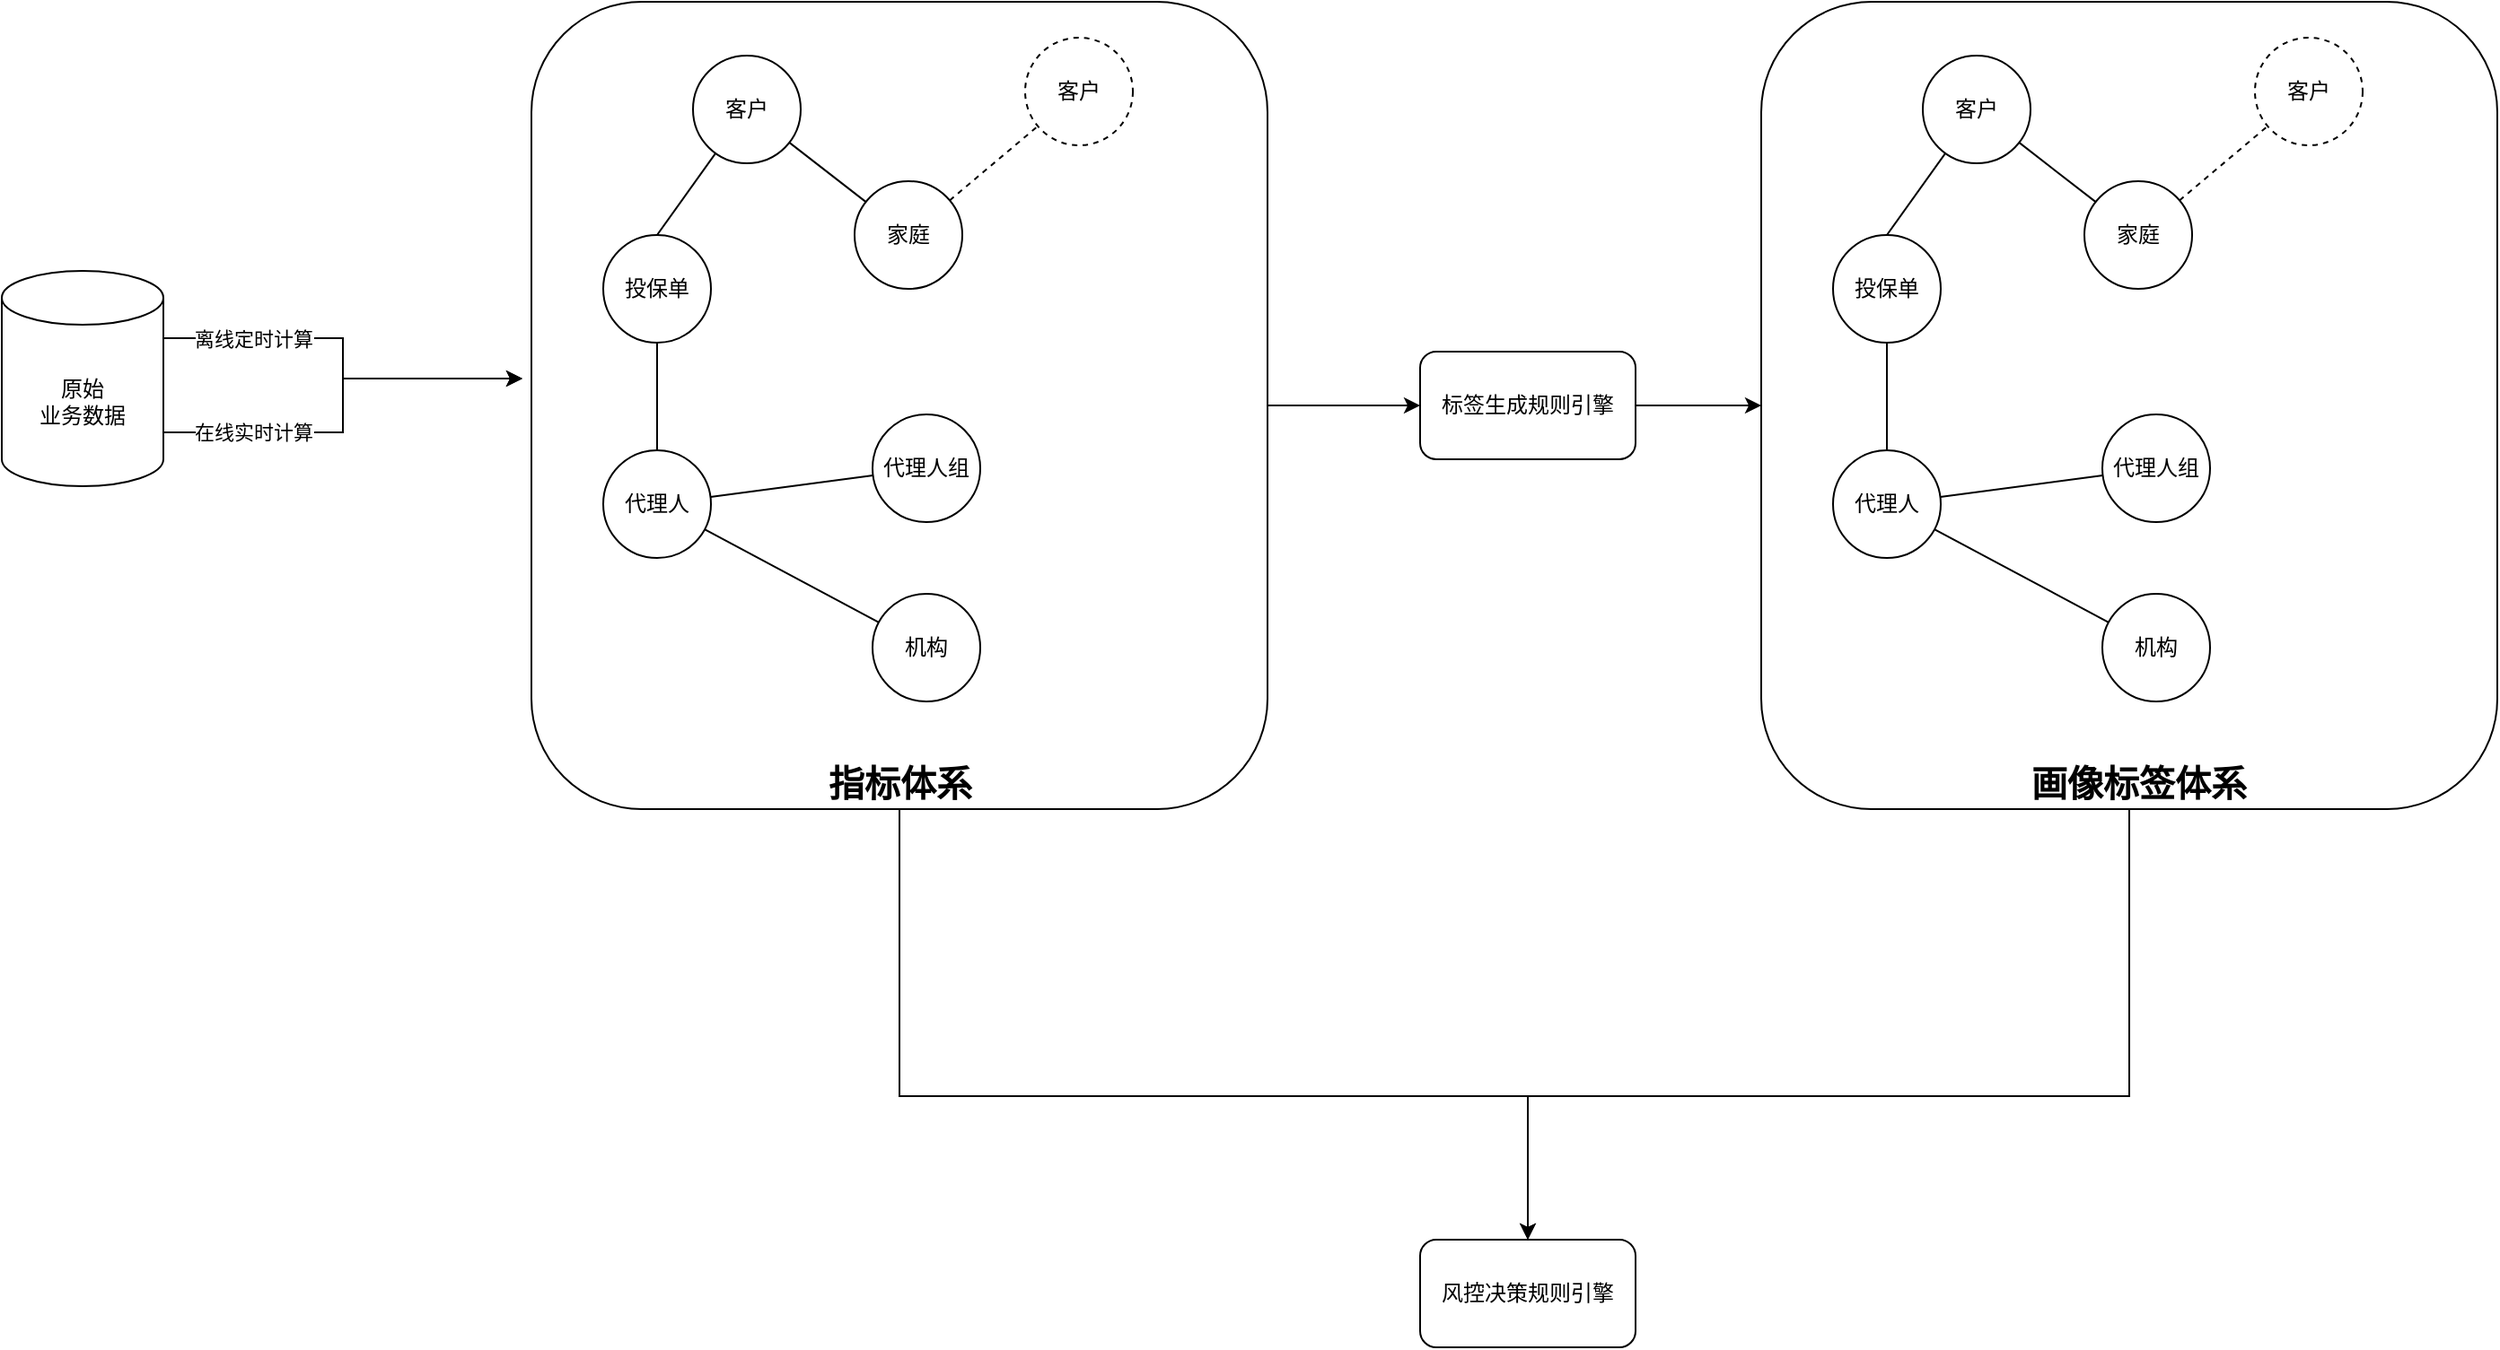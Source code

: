 <mxfile version="23.0.2" type="github">
  <diagram name="Page-1" id="p5EWYLDp4G2Gur9emjvL">
    <mxGraphModel dx="3443" dy="1433" grid="1" gridSize="10" guides="1" tooltips="1" connect="1" arrows="1" fold="1" page="1" pageScale="1" pageWidth="850" pageHeight="1100" math="0" shadow="0">
      <root>
        <mxCell id="0" />
        <mxCell id="1" parent="0" />
        <mxCell id="O8SbvKC6dIHrcanPdvxR-3" style="edgeStyle=orthogonalEdgeStyle;rounded=0;orthogonalLoop=1;jettySize=auto;html=1;exitX=1;exitY=0;exitDx=0;exitDy=37.5;exitPerimeter=0;" edge="1" parent="1" source="O8SbvKC6dIHrcanPdvxR-1">
          <mxGeometry relative="1" as="geometry">
            <mxPoint x="10" y="330" as="targetPoint" />
            <Array as="points">
              <mxPoint x="-90" y="308" />
              <mxPoint x="-90" y="330" />
            </Array>
          </mxGeometry>
        </mxCell>
        <mxCell id="O8SbvKC6dIHrcanPdvxR-4" value="离线定时计算" style="edgeLabel;html=1;align=center;verticalAlign=middle;resizable=0;points=[];" vertex="1" connectable="0" parent="O8SbvKC6dIHrcanPdvxR-3">
          <mxGeometry x="-0.24" y="-2" relative="1" as="geometry">
            <mxPoint x="-35" y="-2" as="offset" />
          </mxGeometry>
        </mxCell>
        <mxCell id="O8SbvKC6dIHrcanPdvxR-5" style="edgeStyle=orthogonalEdgeStyle;rounded=0;orthogonalLoop=1;jettySize=auto;html=1;entryX=0;entryY=0.5;entryDx=0;entryDy=0;" edge="1" parent="1" source="O8SbvKC6dIHrcanPdvxR-1">
          <mxGeometry relative="1" as="geometry">
            <mxPoint x="10" y="330" as="targetPoint" />
            <Array as="points">
              <mxPoint x="-90" y="360" />
              <mxPoint x="-90" y="330" />
            </Array>
          </mxGeometry>
        </mxCell>
        <mxCell id="O8SbvKC6dIHrcanPdvxR-6" value="在线实时计算" style="edgeLabel;html=1;align=center;verticalAlign=middle;resizable=0;points=[];" vertex="1" connectable="0" parent="O8SbvKC6dIHrcanPdvxR-5">
          <mxGeometry x="-0.678" y="1" relative="1" as="geometry">
            <mxPoint x="13" y="1" as="offset" />
          </mxGeometry>
        </mxCell>
        <mxCell id="O8SbvKC6dIHrcanPdvxR-1" value="原始&lt;br&gt;业务数据" style="shape=cylinder3;whiteSpace=wrap;html=1;boundedLbl=1;backgroundOutline=1;size=15;" vertex="1" parent="1">
          <mxGeometry x="-280" y="270" width="90" height="120" as="geometry" />
        </mxCell>
        <mxCell id="O8SbvKC6dIHrcanPdvxR-27" value="" style="group" vertex="1" connectable="0" parent="1">
          <mxGeometry x="15" y="120" width="410" height="450" as="geometry" />
        </mxCell>
        <mxCell id="O8SbvKC6dIHrcanPdvxR-25" value="" style="rounded=1;whiteSpace=wrap;html=1;fillColor=none;" vertex="1" parent="O8SbvKC6dIHrcanPdvxR-27">
          <mxGeometry width="410" height="450" as="geometry" />
        </mxCell>
        <mxCell id="O8SbvKC6dIHrcanPdvxR-10" value="投保单" style="ellipse;whiteSpace=wrap;html=1;aspect=fixed;" vertex="1" parent="O8SbvKC6dIHrcanPdvxR-27">
          <mxGeometry x="40" y="130" width="60" height="60" as="geometry" />
        </mxCell>
        <mxCell id="O8SbvKC6dIHrcanPdvxR-18" style="rounded=0;orthogonalLoop=1;jettySize=auto;html=1;entryX=0.5;entryY=0;entryDx=0;entryDy=0;endArrow=none;endFill=0;" edge="1" parent="O8SbvKC6dIHrcanPdvxR-27" source="O8SbvKC6dIHrcanPdvxR-11" target="O8SbvKC6dIHrcanPdvxR-10">
          <mxGeometry relative="1" as="geometry" />
        </mxCell>
        <mxCell id="O8SbvKC6dIHrcanPdvxR-11" value="客户" style="ellipse;whiteSpace=wrap;html=1;aspect=fixed;" vertex="1" parent="O8SbvKC6dIHrcanPdvxR-27">
          <mxGeometry x="90" y="30" width="60" height="60" as="geometry" />
        </mxCell>
        <mxCell id="O8SbvKC6dIHrcanPdvxR-12" value="代理人" style="ellipse;whiteSpace=wrap;html=1;aspect=fixed;" vertex="1" parent="O8SbvKC6dIHrcanPdvxR-27">
          <mxGeometry x="40" y="250" width="60" height="60" as="geometry" />
        </mxCell>
        <mxCell id="O8SbvKC6dIHrcanPdvxR-19" style="rounded=0;orthogonalLoop=1;jettySize=auto;html=1;endArrow=none;endFill=0;" edge="1" parent="O8SbvKC6dIHrcanPdvxR-27" source="O8SbvKC6dIHrcanPdvxR-10" target="O8SbvKC6dIHrcanPdvxR-12">
          <mxGeometry relative="1" as="geometry" />
        </mxCell>
        <mxCell id="O8SbvKC6dIHrcanPdvxR-13" value="代理人组" style="ellipse;whiteSpace=wrap;html=1;aspect=fixed;" vertex="1" parent="O8SbvKC6dIHrcanPdvxR-27">
          <mxGeometry x="190" y="230" width="60" height="60" as="geometry" />
        </mxCell>
        <mxCell id="O8SbvKC6dIHrcanPdvxR-20" style="rounded=0;orthogonalLoop=1;jettySize=auto;html=1;endArrow=none;endFill=0;" edge="1" parent="O8SbvKC6dIHrcanPdvxR-27" source="O8SbvKC6dIHrcanPdvxR-12" target="O8SbvKC6dIHrcanPdvxR-13">
          <mxGeometry relative="1" as="geometry" />
        </mxCell>
        <mxCell id="O8SbvKC6dIHrcanPdvxR-15" value="家庭" style="ellipse;whiteSpace=wrap;html=1;aspect=fixed;" vertex="1" parent="O8SbvKC6dIHrcanPdvxR-27">
          <mxGeometry x="180" y="100" width="60" height="60" as="geometry" />
        </mxCell>
        <mxCell id="O8SbvKC6dIHrcanPdvxR-16" style="rounded=0;orthogonalLoop=1;jettySize=auto;html=1;endArrow=none;endFill=0;" edge="1" parent="O8SbvKC6dIHrcanPdvxR-27" source="O8SbvKC6dIHrcanPdvxR-11" target="O8SbvKC6dIHrcanPdvxR-15">
          <mxGeometry relative="1" as="geometry" />
        </mxCell>
        <mxCell id="O8SbvKC6dIHrcanPdvxR-21" value="机构" style="ellipse;whiteSpace=wrap;html=1;aspect=fixed;" vertex="1" parent="O8SbvKC6dIHrcanPdvxR-27">
          <mxGeometry x="190" y="330" width="60" height="60" as="geometry" />
        </mxCell>
        <mxCell id="O8SbvKC6dIHrcanPdvxR-24" style="rounded=0;orthogonalLoop=1;jettySize=auto;html=1;endArrow=none;endFill=0;" edge="1" parent="O8SbvKC6dIHrcanPdvxR-27" source="O8SbvKC6dIHrcanPdvxR-12" target="O8SbvKC6dIHrcanPdvxR-21">
          <mxGeometry relative="1" as="geometry" />
        </mxCell>
        <mxCell id="O8SbvKC6dIHrcanPdvxR-22" value="客户" style="ellipse;whiteSpace=wrap;html=1;aspect=fixed;dashed=1;" vertex="1" parent="O8SbvKC6dIHrcanPdvxR-27">
          <mxGeometry x="275" y="20" width="60" height="60" as="geometry" />
        </mxCell>
        <mxCell id="O8SbvKC6dIHrcanPdvxR-23" style="rounded=0;orthogonalLoop=1;jettySize=auto;html=1;endArrow=none;endFill=0;dashed=1;" edge="1" parent="O8SbvKC6dIHrcanPdvxR-27" source="O8SbvKC6dIHrcanPdvxR-15" target="O8SbvKC6dIHrcanPdvxR-22">
          <mxGeometry relative="1" as="geometry" />
        </mxCell>
        <mxCell id="O8SbvKC6dIHrcanPdvxR-26" value="&lt;b&gt;指标体系&lt;/b&gt;" style="text;html=1;strokeColor=none;fillColor=none;align=center;verticalAlign=middle;whiteSpace=wrap;rounded=0;fontSize=20;" vertex="1" parent="O8SbvKC6dIHrcanPdvxR-27">
          <mxGeometry x="147.5" y="420" width="115" height="30" as="geometry" />
        </mxCell>
        <mxCell id="O8SbvKC6dIHrcanPdvxR-28" value="" style="group" vertex="1" connectable="0" parent="1">
          <mxGeometry x="700" y="120" width="410" height="450" as="geometry" />
        </mxCell>
        <mxCell id="O8SbvKC6dIHrcanPdvxR-29" value="" style="rounded=1;whiteSpace=wrap;html=1;fillColor=none;" vertex="1" parent="O8SbvKC6dIHrcanPdvxR-28">
          <mxGeometry width="410" height="450" as="geometry" />
        </mxCell>
        <mxCell id="O8SbvKC6dIHrcanPdvxR-30" value="投保单" style="ellipse;whiteSpace=wrap;html=1;aspect=fixed;" vertex="1" parent="O8SbvKC6dIHrcanPdvxR-28">
          <mxGeometry x="40" y="130" width="60" height="60" as="geometry" />
        </mxCell>
        <mxCell id="O8SbvKC6dIHrcanPdvxR-31" style="rounded=0;orthogonalLoop=1;jettySize=auto;html=1;entryX=0.5;entryY=0;entryDx=0;entryDy=0;endArrow=none;endFill=0;" edge="1" parent="O8SbvKC6dIHrcanPdvxR-28" source="O8SbvKC6dIHrcanPdvxR-32" target="O8SbvKC6dIHrcanPdvxR-30">
          <mxGeometry relative="1" as="geometry" />
        </mxCell>
        <mxCell id="O8SbvKC6dIHrcanPdvxR-32" value="客户" style="ellipse;whiteSpace=wrap;html=1;aspect=fixed;" vertex="1" parent="O8SbvKC6dIHrcanPdvxR-28">
          <mxGeometry x="90" y="30" width="60" height="60" as="geometry" />
        </mxCell>
        <mxCell id="O8SbvKC6dIHrcanPdvxR-33" value="代理人" style="ellipse;whiteSpace=wrap;html=1;aspect=fixed;" vertex="1" parent="O8SbvKC6dIHrcanPdvxR-28">
          <mxGeometry x="40" y="250" width="60" height="60" as="geometry" />
        </mxCell>
        <mxCell id="O8SbvKC6dIHrcanPdvxR-34" style="rounded=0;orthogonalLoop=1;jettySize=auto;html=1;endArrow=none;endFill=0;" edge="1" parent="O8SbvKC6dIHrcanPdvxR-28" source="O8SbvKC6dIHrcanPdvxR-30" target="O8SbvKC6dIHrcanPdvxR-33">
          <mxGeometry relative="1" as="geometry" />
        </mxCell>
        <mxCell id="O8SbvKC6dIHrcanPdvxR-35" value="代理人组" style="ellipse;whiteSpace=wrap;html=1;aspect=fixed;" vertex="1" parent="O8SbvKC6dIHrcanPdvxR-28">
          <mxGeometry x="190" y="230" width="60" height="60" as="geometry" />
        </mxCell>
        <mxCell id="O8SbvKC6dIHrcanPdvxR-36" style="rounded=0;orthogonalLoop=1;jettySize=auto;html=1;endArrow=none;endFill=0;" edge="1" parent="O8SbvKC6dIHrcanPdvxR-28" source="O8SbvKC6dIHrcanPdvxR-33" target="O8SbvKC6dIHrcanPdvxR-35">
          <mxGeometry relative="1" as="geometry" />
        </mxCell>
        <mxCell id="O8SbvKC6dIHrcanPdvxR-37" value="家庭" style="ellipse;whiteSpace=wrap;html=1;aspect=fixed;" vertex="1" parent="O8SbvKC6dIHrcanPdvxR-28">
          <mxGeometry x="180" y="100" width="60" height="60" as="geometry" />
        </mxCell>
        <mxCell id="O8SbvKC6dIHrcanPdvxR-38" style="rounded=0;orthogonalLoop=1;jettySize=auto;html=1;endArrow=none;endFill=0;" edge="1" parent="O8SbvKC6dIHrcanPdvxR-28" source="O8SbvKC6dIHrcanPdvxR-32" target="O8SbvKC6dIHrcanPdvxR-37">
          <mxGeometry relative="1" as="geometry" />
        </mxCell>
        <mxCell id="O8SbvKC6dIHrcanPdvxR-39" value="机构" style="ellipse;whiteSpace=wrap;html=1;aspect=fixed;" vertex="1" parent="O8SbvKC6dIHrcanPdvxR-28">
          <mxGeometry x="190" y="330" width="60" height="60" as="geometry" />
        </mxCell>
        <mxCell id="O8SbvKC6dIHrcanPdvxR-40" style="rounded=0;orthogonalLoop=1;jettySize=auto;html=1;endArrow=none;endFill=0;" edge="1" parent="O8SbvKC6dIHrcanPdvxR-28" source="O8SbvKC6dIHrcanPdvxR-33" target="O8SbvKC6dIHrcanPdvxR-39">
          <mxGeometry relative="1" as="geometry" />
        </mxCell>
        <mxCell id="O8SbvKC6dIHrcanPdvxR-41" value="客户" style="ellipse;whiteSpace=wrap;html=1;aspect=fixed;dashed=1;" vertex="1" parent="O8SbvKC6dIHrcanPdvxR-28">
          <mxGeometry x="275" y="20" width="60" height="60" as="geometry" />
        </mxCell>
        <mxCell id="O8SbvKC6dIHrcanPdvxR-42" style="rounded=0;orthogonalLoop=1;jettySize=auto;html=1;endArrow=none;endFill=0;dashed=1;" edge="1" parent="O8SbvKC6dIHrcanPdvxR-28" source="O8SbvKC6dIHrcanPdvxR-37" target="O8SbvKC6dIHrcanPdvxR-41">
          <mxGeometry relative="1" as="geometry" />
        </mxCell>
        <mxCell id="O8SbvKC6dIHrcanPdvxR-43" value="&lt;b&gt;画像标签体系&lt;/b&gt;" style="text;html=1;strokeColor=none;fillColor=none;align=center;verticalAlign=middle;whiteSpace=wrap;rounded=0;fontSize=20;" vertex="1" parent="O8SbvKC6dIHrcanPdvxR-28">
          <mxGeometry x="138.75" y="420" width="142.5" height="30" as="geometry" />
        </mxCell>
        <mxCell id="O8SbvKC6dIHrcanPdvxR-46" style="edgeStyle=orthogonalEdgeStyle;rounded=0;orthogonalLoop=1;jettySize=auto;html=1;" edge="1" parent="1" source="O8SbvKC6dIHrcanPdvxR-44" target="O8SbvKC6dIHrcanPdvxR-29">
          <mxGeometry relative="1" as="geometry" />
        </mxCell>
        <mxCell id="O8SbvKC6dIHrcanPdvxR-44" value="标签生成规则引擎" style="rounded=1;whiteSpace=wrap;html=1;" vertex="1" parent="1">
          <mxGeometry x="510" y="315" width="120" height="60" as="geometry" />
        </mxCell>
        <mxCell id="O8SbvKC6dIHrcanPdvxR-45" style="edgeStyle=orthogonalEdgeStyle;rounded=0;orthogonalLoop=1;jettySize=auto;html=1;" edge="1" parent="1" source="O8SbvKC6dIHrcanPdvxR-25" target="O8SbvKC6dIHrcanPdvxR-44">
          <mxGeometry relative="1" as="geometry" />
        </mxCell>
        <mxCell id="O8SbvKC6dIHrcanPdvxR-47" value="风控决策规则引擎" style="rounded=1;whiteSpace=wrap;html=1;" vertex="1" parent="1">
          <mxGeometry x="510" y="810" width="120" height="60" as="geometry" />
        </mxCell>
        <mxCell id="O8SbvKC6dIHrcanPdvxR-48" style="edgeStyle=orthogonalEdgeStyle;rounded=0;orthogonalLoop=1;jettySize=auto;html=1;" edge="1" parent="1" source="O8SbvKC6dIHrcanPdvxR-25" target="O8SbvKC6dIHrcanPdvxR-47">
          <mxGeometry relative="1" as="geometry">
            <Array as="points">
              <mxPoint x="220" y="730" />
              <mxPoint x="570" y="730" />
            </Array>
          </mxGeometry>
        </mxCell>
        <mxCell id="O8SbvKC6dIHrcanPdvxR-49" style="edgeStyle=orthogonalEdgeStyle;rounded=0;orthogonalLoop=1;jettySize=auto;html=1;entryX=0.5;entryY=0;entryDx=0;entryDy=0;" edge="1" parent="1" source="O8SbvKC6dIHrcanPdvxR-29" target="O8SbvKC6dIHrcanPdvxR-47">
          <mxGeometry relative="1" as="geometry">
            <mxPoint x="570" y="750" as="targetPoint" />
            <Array as="points">
              <mxPoint x="905" y="730" />
              <mxPoint x="570" y="730" />
            </Array>
          </mxGeometry>
        </mxCell>
      </root>
    </mxGraphModel>
  </diagram>
</mxfile>

